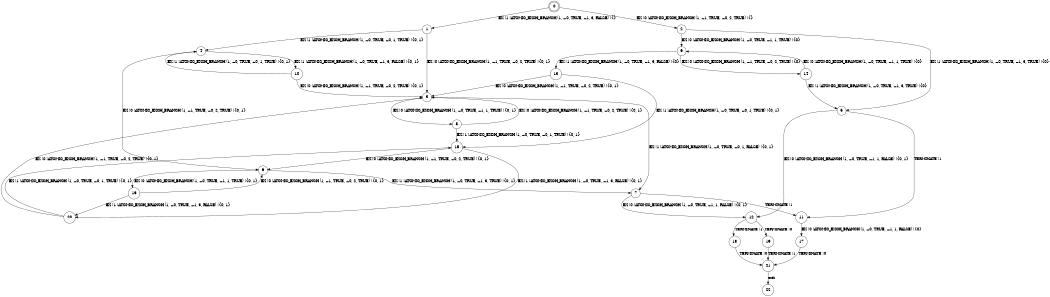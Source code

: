 digraph BCG {
size = "7, 10.5";
center = TRUE;
node [shape = circle];
0 [peripheries = 2];
0 -> 1 [label = "EX !1 !ATOMIC_EXCH_BRANCH (1, +0, TRUE, +1, 3, FALSE) !{}"];
0 -> 2 [label = "EX !0 !ATOMIC_EXCH_BRANCH (1, +1, TRUE, +0, 2, TRUE) !{}"];
1 -> 3 [label = "EX !0 !ATOMIC_EXCH_BRANCH (1, +1, TRUE, +0, 2, TRUE) !{0, 1}"];
1 -> 4 [label = "EX !1 !ATOMIC_EXCH_BRANCH (1, +0, TRUE, +0, 1, TRUE) !{0, 1}"];
2 -> 5 [label = "EX !1 !ATOMIC_EXCH_BRANCH (1, +0, TRUE, +1, 3, TRUE) !{0}"];
2 -> 6 [label = "EX !0 !ATOMIC_EXCH_BRANCH (1, +0, TRUE, +1, 1, TRUE) !{0}"];
3 -> 7 [label = "EX !1 !ATOMIC_EXCH_BRANCH (1, +0, TRUE, +0, 1, FALSE) !{0, 1}"];
3 -> 8 [label = "EX !0 !ATOMIC_EXCH_BRANCH (1, +0, TRUE, +1, 1, TRUE) !{0, 1}"];
4 -> 9 [label = "EX !0 !ATOMIC_EXCH_BRANCH (1, +1, TRUE, +0, 2, TRUE) !{0, 1}"];
4 -> 10 [label = "EX !1 !ATOMIC_EXCH_BRANCH (1, +0, TRUE, +1, 3, FALSE) !{0, 1}"];
5 -> 11 [label = "TERMINATE !1"];
5 -> 12 [label = "EX !0 !ATOMIC_EXCH_BRANCH (1, +0, TRUE, +1, 1, FALSE) !{0, 1}"];
6 -> 13 [label = "EX !1 !ATOMIC_EXCH_BRANCH (1, +0, TRUE, +1, 3, FALSE) !{0}"];
6 -> 14 [label = "EX !0 !ATOMIC_EXCH_BRANCH (1, +1, TRUE, +0, 2, TRUE) !{0}"];
7 -> 11 [label = "TERMINATE !1"];
7 -> 12 [label = "EX !0 !ATOMIC_EXCH_BRANCH (1, +0, TRUE, +1, 1, FALSE) !{0, 1}"];
8 -> 15 [label = "EX !1 !ATOMIC_EXCH_BRANCH (1, +0, TRUE, +0, 1, TRUE) !{0, 1}"];
8 -> 3 [label = "EX !0 !ATOMIC_EXCH_BRANCH (1, +1, TRUE, +0, 2, TRUE) !{0, 1}"];
9 -> 7 [label = "EX !1 !ATOMIC_EXCH_BRANCH (1, +0, TRUE, +1, 3, TRUE) !{0, 1}"];
9 -> 16 [label = "EX !0 !ATOMIC_EXCH_BRANCH (1, +0, TRUE, +1, 1, TRUE) !{0, 1}"];
10 -> 3 [label = "EX !0 !ATOMIC_EXCH_BRANCH (1, +1, TRUE, +0, 2, TRUE) !{0, 1}"];
10 -> 4 [label = "EX !1 !ATOMIC_EXCH_BRANCH (1, +0, TRUE, +0, 1, TRUE) !{0, 1}"];
11 -> 17 [label = "EX !0 !ATOMIC_EXCH_BRANCH (1, +0, TRUE, +1, 1, FALSE) !{0}"];
12 -> 18 [label = "TERMINATE !1"];
12 -> 19 [label = "TERMINATE !0"];
13 -> 15 [label = "EX !1 !ATOMIC_EXCH_BRANCH (1, +0, TRUE, +0, 1, TRUE) !{0, 1}"];
13 -> 3 [label = "EX !0 !ATOMIC_EXCH_BRANCH (1, +1, TRUE, +0, 2, TRUE) !{0, 1}"];
14 -> 5 [label = "EX !1 !ATOMIC_EXCH_BRANCH (1, +0, TRUE, +1, 3, TRUE) !{0}"];
14 -> 6 [label = "EX !0 !ATOMIC_EXCH_BRANCH (1, +0, TRUE, +1, 1, TRUE) !{0}"];
15 -> 20 [label = "EX !1 !ATOMIC_EXCH_BRANCH (1, +0, TRUE, +1, 3, FALSE) !{0, 1}"];
15 -> 9 [label = "EX !0 !ATOMIC_EXCH_BRANCH (1, +1, TRUE, +0, 2, TRUE) !{0, 1}"];
16 -> 20 [label = "EX !1 !ATOMIC_EXCH_BRANCH (1, +0, TRUE, +1, 3, FALSE) !{0, 1}"];
16 -> 9 [label = "EX !0 !ATOMIC_EXCH_BRANCH (1, +1, TRUE, +0, 2, TRUE) !{0, 1}"];
17 -> 21 [label = "TERMINATE !0"];
18 -> 21 [label = "TERMINATE !0"];
19 -> 21 [label = "TERMINATE !1"];
20 -> 15 [label = "EX !1 !ATOMIC_EXCH_BRANCH (1, +0, TRUE, +0, 1, TRUE) !{0, 1}"];
20 -> 3 [label = "EX !0 !ATOMIC_EXCH_BRANCH (1, +1, TRUE, +0, 2, TRUE) !{0, 1}"];
21 -> 22 [label = "exit"];
}
